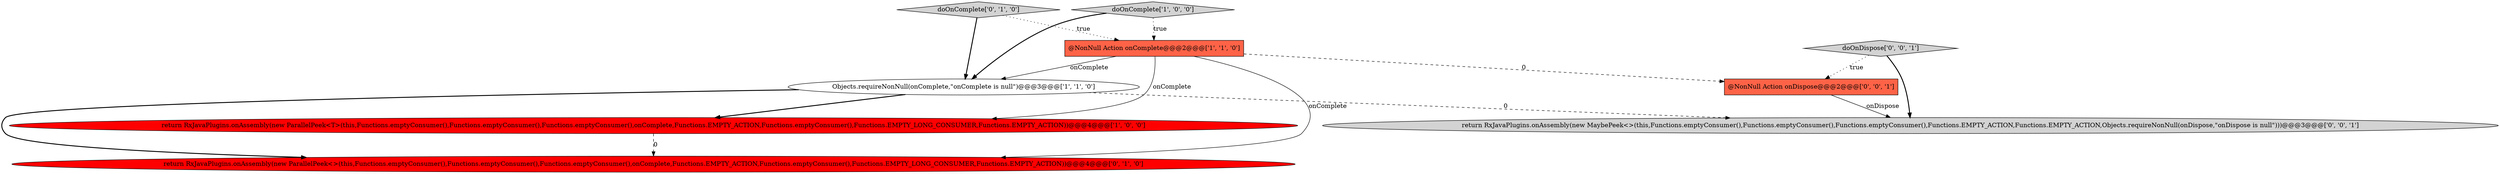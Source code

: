 digraph {
5 [style = filled, label = "doOnComplete['0', '1', '0']", fillcolor = lightgray, shape = diamond image = "AAA0AAABBB2BBB"];
8 [style = filled, label = "return RxJavaPlugins.onAssembly(new MaybePeek<>(this,Functions.emptyConsumer(),Functions.emptyConsumer(),Functions.emptyConsumer(),Functions.EMPTY_ACTION,Functions.EMPTY_ACTION,Objects.requireNonNull(onDispose,\"onDispose is null\")))@@@3@@@['0', '0', '1']", fillcolor = lightgray, shape = ellipse image = "AAA0AAABBB3BBB"];
6 [style = filled, label = "@NonNull Action onDispose@@@2@@@['0', '0', '1']", fillcolor = tomato, shape = box image = "AAA0AAABBB3BBB"];
1 [style = filled, label = "return RxJavaPlugins.onAssembly(new ParallelPeek<T>(this,Functions.emptyConsumer(),Functions.emptyConsumer(),Functions.emptyConsumer(),onComplete,Functions.EMPTY_ACTION,Functions.emptyConsumer(),Functions.EMPTY_LONG_CONSUMER,Functions.EMPTY_ACTION))@@@4@@@['1', '0', '0']", fillcolor = red, shape = ellipse image = "AAA1AAABBB1BBB"];
3 [style = filled, label = "Objects.requireNonNull(onComplete,\"onComplete is null\")@@@3@@@['1', '1', '0']", fillcolor = white, shape = ellipse image = "AAA0AAABBB1BBB"];
7 [style = filled, label = "doOnDispose['0', '0', '1']", fillcolor = lightgray, shape = diamond image = "AAA0AAABBB3BBB"];
2 [style = filled, label = "@NonNull Action onComplete@@@2@@@['1', '1', '0']", fillcolor = tomato, shape = box image = "AAA0AAABBB1BBB"];
0 [style = filled, label = "doOnComplete['1', '0', '0']", fillcolor = lightgray, shape = diamond image = "AAA0AAABBB1BBB"];
4 [style = filled, label = "return RxJavaPlugins.onAssembly(new ParallelPeek<>(this,Functions.emptyConsumer(),Functions.emptyConsumer(),Functions.emptyConsumer(),onComplete,Functions.EMPTY_ACTION,Functions.emptyConsumer(),Functions.EMPTY_LONG_CONSUMER,Functions.EMPTY_ACTION))@@@4@@@['0', '1', '0']", fillcolor = red, shape = ellipse image = "AAA1AAABBB2BBB"];
0->3 [style = bold, label=""];
5->3 [style = bold, label=""];
1->4 [style = dashed, label="0"];
3->8 [style = dashed, label="0"];
7->6 [style = dotted, label="true"];
2->1 [style = solid, label="onComplete"];
0->2 [style = dotted, label="true"];
3->1 [style = bold, label=""];
7->8 [style = bold, label=""];
2->4 [style = solid, label="onComplete"];
2->3 [style = solid, label="onComplete"];
3->4 [style = bold, label=""];
6->8 [style = solid, label="onDispose"];
5->2 [style = dotted, label="true"];
2->6 [style = dashed, label="0"];
}
